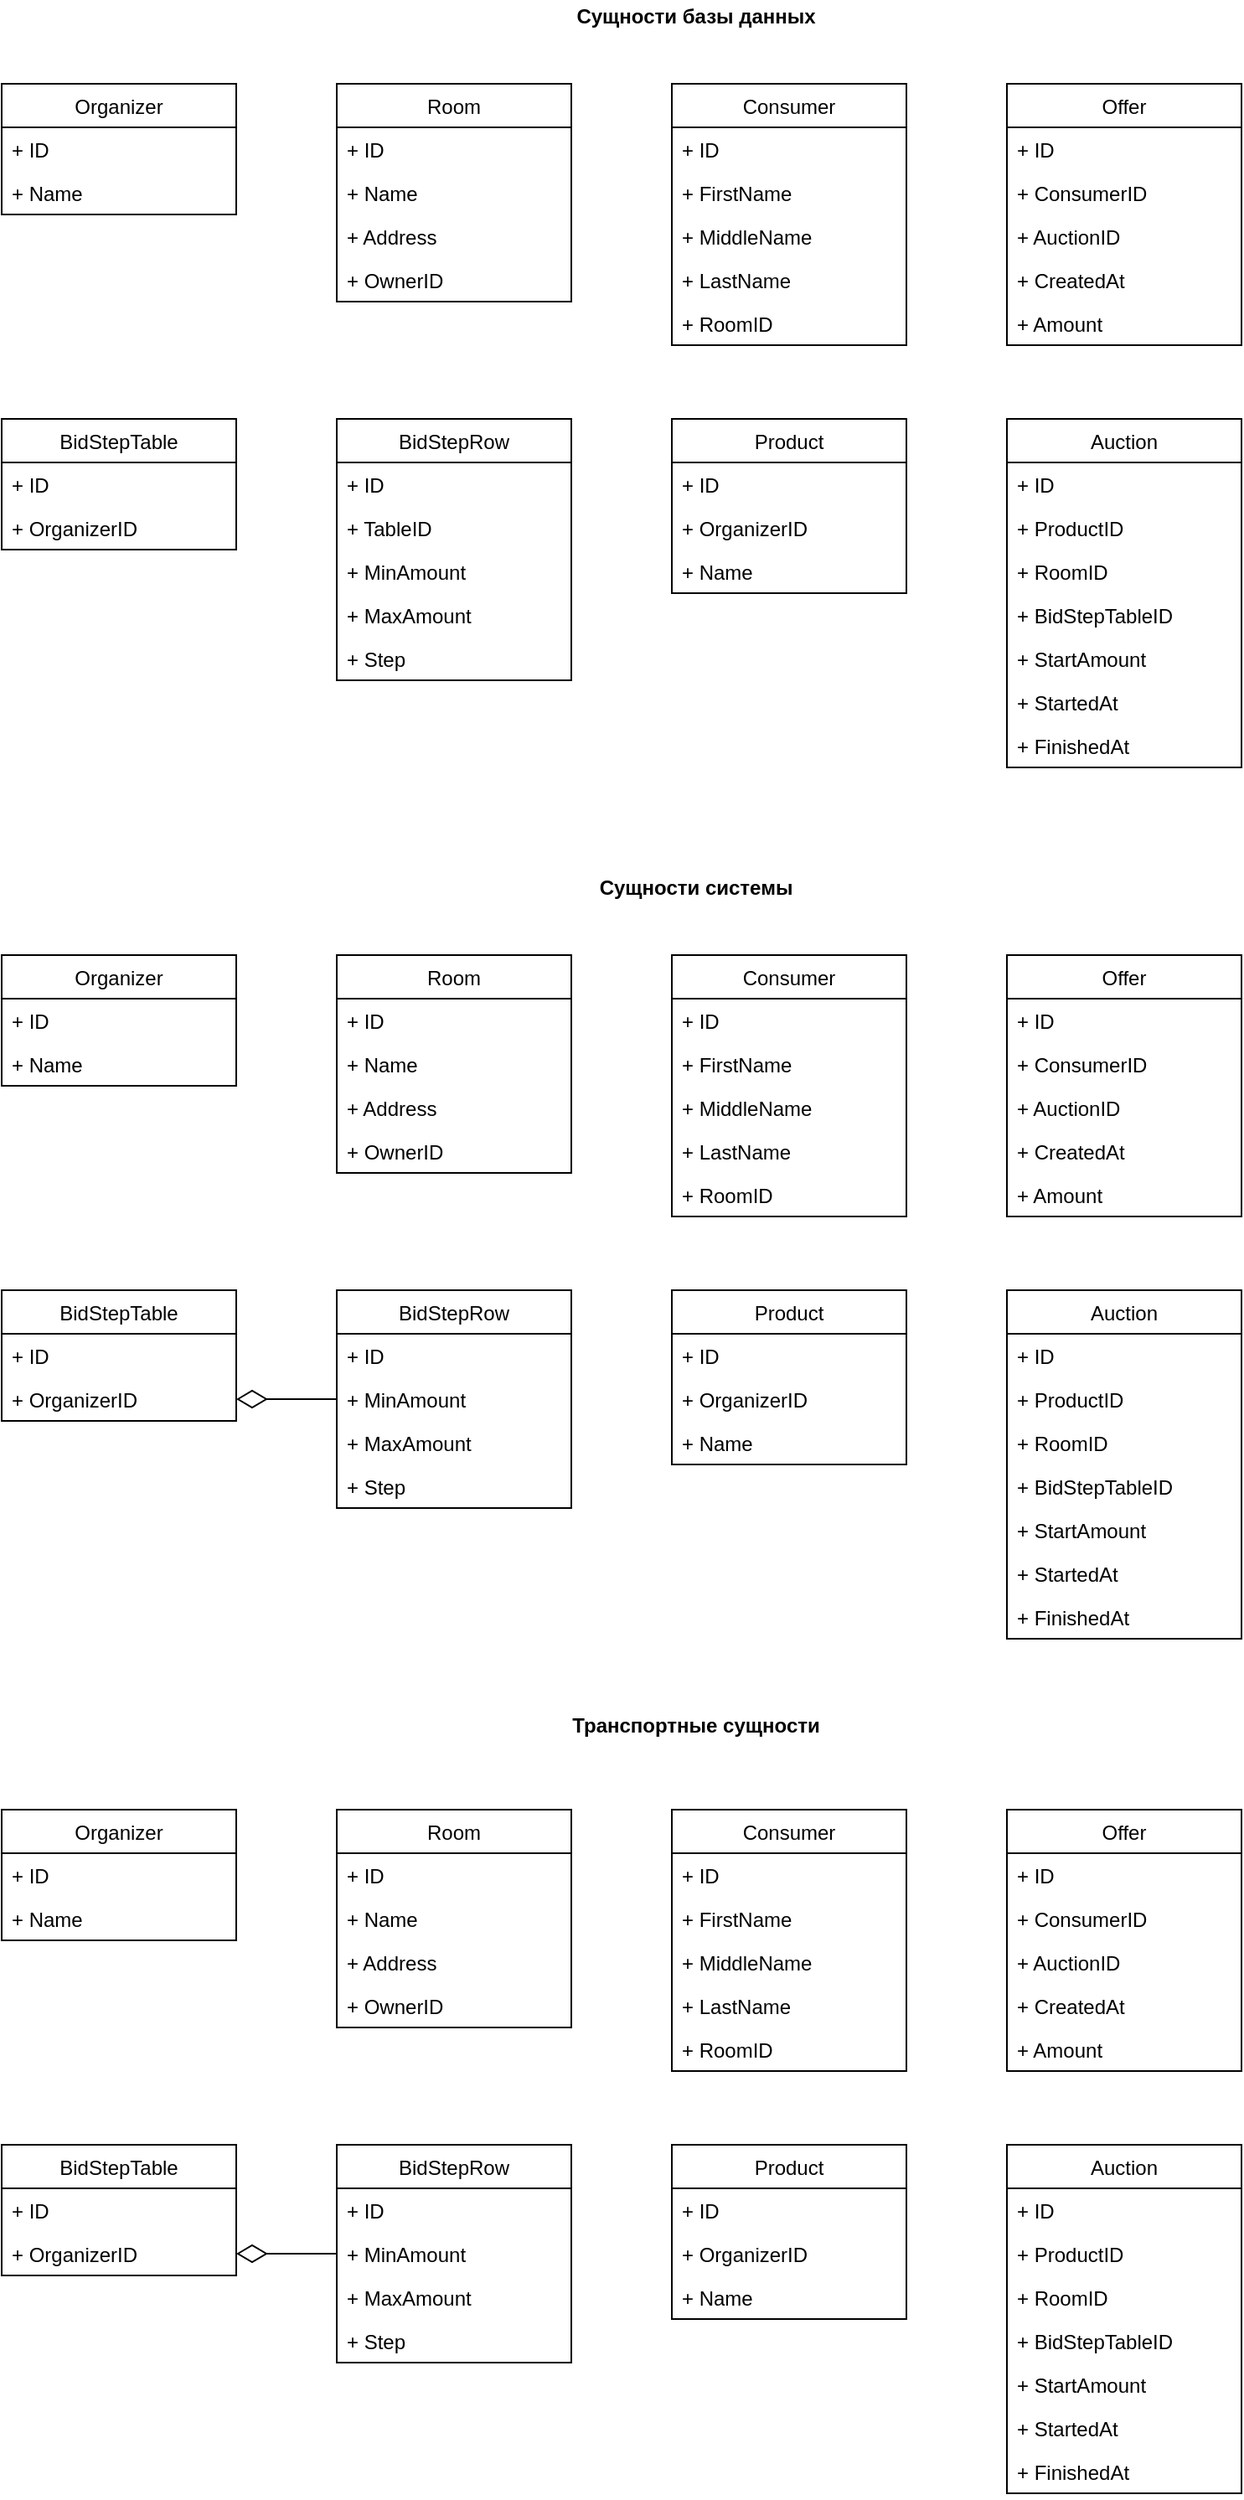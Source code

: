 <mxfile version="17.4.2" type="device"><diagram id="UkRn1mo4y2CL0mDrjCjc" name="Page-1"><mxGraphModel dx="1302" dy="752" grid="1" gridSize="10" guides="1" tooltips="1" connect="1" arrows="1" fold="1" page="1" pageScale="1" pageWidth="827" pageHeight="1169" math="0" shadow="0"><root><mxCell id="0"/><mxCell id="1" parent="0"/><mxCell id="m401sGDuxx9GTcggJVIY-2" value="&lt;b&gt;Cущности базы данных&lt;/b&gt;" style="text;html=1;align=center;verticalAlign=middle;resizable=0;points=[];autosize=1;strokeColor=none;fillColor=none;" vertex="1" parent="1"><mxGeometry x="334" y="30" width="160" height="20" as="geometry"/></mxCell><mxCell id="m401sGDuxx9GTcggJVIY-3" value="Organizer" style="swimlane;fontStyle=0;childLayout=stackLayout;horizontal=1;startSize=26;fillColor=none;horizontalStack=0;resizeParent=1;resizeParentMax=0;resizeLast=0;collapsible=1;marginBottom=0;" vertex="1" parent="1"><mxGeometry y="80" width="140" height="78" as="geometry"/></mxCell><mxCell id="m401sGDuxx9GTcggJVIY-4" value="+ ID" style="text;strokeColor=none;fillColor=none;align=left;verticalAlign=top;spacingLeft=4;spacingRight=4;overflow=hidden;rotatable=0;points=[[0,0.5],[1,0.5]];portConstraint=eastwest;" vertex="1" parent="m401sGDuxx9GTcggJVIY-3"><mxGeometry y="26" width="140" height="26" as="geometry"/></mxCell><mxCell id="m401sGDuxx9GTcggJVIY-7" value="+ Name" style="text;strokeColor=none;fillColor=none;align=left;verticalAlign=top;spacingLeft=4;spacingRight=4;overflow=hidden;rotatable=0;points=[[0,0.5],[1,0.5]];portConstraint=eastwest;" vertex="1" parent="m401sGDuxx9GTcggJVIY-3"><mxGeometry y="52" width="140" height="26" as="geometry"/></mxCell><mxCell id="m401sGDuxx9GTcggJVIY-8" value="Room" style="swimlane;fontStyle=0;childLayout=stackLayout;horizontal=1;startSize=26;fillColor=none;horizontalStack=0;resizeParent=1;resizeParentMax=0;resizeLast=0;collapsible=1;marginBottom=0;" vertex="1" parent="1"><mxGeometry x="200" y="80" width="140" height="130" as="geometry"/></mxCell><mxCell id="m401sGDuxx9GTcggJVIY-9" value="+ ID" style="text;strokeColor=none;fillColor=none;align=left;verticalAlign=top;spacingLeft=4;spacingRight=4;overflow=hidden;rotatable=0;points=[[0,0.5],[1,0.5]];portConstraint=eastwest;" vertex="1" parent="m401sGDuxx9GTcggJVIY-8"><mxGeometry y="26" width="140" height="26" as="geometry"/></mxCell><mxCell id="m401sGDuxx9GTcggJVIY-10" value="+ Name" style="text;strokeColor=none;fillColor=none;align=left;verticalAlign=top;spacingLeft=4;spacingRight=4;overflow=hidden;rotatable=0;points=[[0,0.5],[1,0.5]];portConstraint=eastwest;" vertex="1" parent="m401sGDuxx9GTcggJVIY-8"><mxGeometry y="52" width="140" height="26" as="geometry"/></mxCell><mxCell id="m401sGDuxx9GTcggJVIY-11" value="+ Address" style="text;strokeColor=none;fillColor=none;align=left;verticalAlign=top;spacingLeft=4;spacingRight=4;overflow=hidden;rotatable=0;points=[[0,0.5],[1,0.5]];portConstraint=eastwest;" vertex="1" parent="m401sGDuxx9GTcggJVIY-8"><mxGeometry y="78" width="140" height="26" as="geometry"/></mxCell><mxCell id="m401sGDuxx9GTcggJVIY-12" value="+ OwnerID" style="text;strokeColor=none;fillColor=none;align=left;verticalAlign=top;spacingLeft=4;spacingRight=4;overflow=hidden;rotatable=0;points=[[0,0.5],[1,0.5]];portConstraint=eastwest;" vertex="1" parent="m401sGDuxx9GTcggJVIY-8"><mxGeometry y="104" width="140" height="26" as="geometry"/></mxCell><mxCell id="m401sGDuxx9GTcggJVIY-13" value="Consumer" style="swimlane;fontStyle=0;childLayout=stackLayout;horizontal=1;startSize=26;fillColor=none;horizontalStack=0;resizeParent=1;resizeParentMax=0;resizeLast=0;collapsible=1;marginBottom=0;" vertex="1" parent="1"><mxGeometry x="400" y="80" width="140" height="156" as="geometry"/></mxCell><mxCell id="m401sGDuxx9GTcggJVIY-14" value="+ ID" style="text;strokeColor=none;fillColor=none;align=left;verticalAlign=top;spacingLeft=4;spacingRight=4;overflow=hidden;rotatable=0;points=[[0,0.5],[1,0.5]];portConstraint=eastwest;" vertex="1" parent="m401sGDuxx9GTcggJVIY-13"><mxGeometry y="26" width="140" height="26" as="geometry"/></mxCell><mxCell id="m401sGDuxx9GTcggJVIY-15" value="+ FirstName" style="text;strokeColor=none;fillColor=none;align=left;verticalAlign=top;spacingLeft=4;spacingRight=4;overflow=hidden;rotatable=0;points=[[0,0.5],[1,0.5]];portConstraint=eastwest;" vertex="1" parent="m401sGDuxx9GTcggJVIY-13"><mxGeometry y="52" width="140" height="26" as="geometry"/></mxCell><mxCell id="m401sGDuxx9GTcggJVIY-16" value="+ MiddleName" style="text;strokeColor=none;fillColor=none;align=left;verticalAlign=top;spacingLeft=4;spacingRight=4;overflow=hidden;rotatable=0;points=[[0,0.5],[1,0.5]];portConstraint=eastwest;" vertex="1" parent="m401sGDuxx9GTcggJVIY-13"><mxGeometry y="78" width="140" height="26" as="geometry"/></mxCell><mxCell id="m401sGDuxx9GTcggJVIY-18" value="+ LastName" style="text;strokeColor=none;fillColor=none;align=left;verticalAlign=top;spacingLeft=4;spacingRight=4;overflow=hidden;rotatable=0;points=[[0,0.5],[1,0.5]];portConstraint=eastwest;" vertex="1" parent="m401sGDuxx9GTcggJVIY-13"><mxGeometry y="104" width="140" height="26" as="geometry"/></mxCell><mxCell id="m401sGDuxx9GTcggJVIY-17" value="+ RoomID" style="text;strokeColor=none;fillColor=none;align=left;verticalAlign=top;spacingLeft=4;spacingRight=4;overflow=hidden;rotatable=0;points=[[0,0.5],[1,0.5]];portConstraint=eastwest;" vertex="1" parent="m401sGDuxx9GTcggJVIY-13"><mxGeometry y="130" width="140" height="26" as="geometry"/></mxCell><mxCell id="m401sGDuxx9GTcggJVIY-19" value="Offer" style="swimlane;fontStyle=0;childLayout=stackLayout;horizontal=1;startSize=26;fillColor=none;horizontalStack=0;resizeParent=1;resizeParentMax=0;resizeLast=0;collapsible=1;marginBottom=0;" vertex="1" parent="1"><mxGeometry x="600" y="80" width="140" height="156" as="geometry"/></mxCell><mxCell id="m401sGDuxx9GTcggJVIY-20" value="+ ID" style="text;strokeColor=none;fillColor=none;align=left;verticalAlign=top;spacingLeft=4;spacingRight=4;overflow=hidden;rotatable=0;points=[[0,0.5],[1,0.5]];portConstraint=eastwest;" vertex="1" parent="m401sGDuxx9GTcggJVIY-19"><mxGeometry y="26" width="140" height="26" as="geometry"/></mxCell><mxCell id="m401sGDuxx9GTcggJVIY-21" value="+ ConsumerID" style="text;strokeColor=none;fillColor=none;align=left;verticalAlign=top;spacingLeft=4;spacingRight=4;overflow=hidden;rotatable=0;points=[[0,0.5],[1,0.5]];portConstraint=eastwest;" vertex="1" parent="m401sGDuxx9GTcggJVIY-19"><mxGeometry y="52" width="140" height="26" as="geometry"/></mxCell><mxCell id="m401sGDuxx9GTcggJVIY-22" value="+ AuctionID" style="text;strokeColor=none;fillColor=none;align=left;verticalAlign=top;spacingLeft=4;spacingRight=4;overflow=hidden;rotatable=0;points=[[0,0.5],[1,0.5]];portConstraint=eastwest;" vertex="1" parent="m401sGDuxx9GTcggJVIY-19"><mxGeometry y="78" width="140" height="26" as="geometry"/></mxCell><mxCell id="m401sGDuxx9GTcggJVIY-24" value="+ CreatedAt" style="text;strokeColor=none;fillColor=none;align=left;verticalAlign=top;spacingLeft=4;spacingRight=4;overflow=hidden;rotatable=0;points=[[0,0.5],[1,0.5]];portConstraint=eastwest;" vertex="1" parent="m401sGDuxx9GTcggJVIY-19"><mxGeometry y="104" width="140" height="26" as="geometry"/></mxCell><mxCell id="m401sGDuxx9GTcggJVIY-25" value="+ Amount" style="text;strokeColor=none;fillColor=none;align=left;verticalAlign=top;spacingLeft=4;spacingRight=4;overflow=hidden;rotatable=0;points=[[0,0.5],[1,0.5]];portConstraint=eastwest;" vertex="1" parent="m401sGDuxx9GTcggJVIY-19"><mxGeometry y="130" width="140" height="26" as="geometry"/></mxCell><mxCell id="m401sGDuxx9GTcggJVIY-26" value="BidStepTable" style="swimlane;fontStyle=0;childLayout=stackLayout;horizontal=1;startSize=26;fillColor=none;horizontalStack=0;resizeParent=1;resizeParentMax=0;resizeLast=0;collapsible=1;marginBottom=0;" vertex="1" parent="1"><mxGeometry y="280" width="140" height="78" as="geometry"/></mxCell><mxCell id="m401sGDuxx9GTcggJVIY-27" value="+ ID" style="text;strokeColor=none;fillColor=none;align=left;verticalAlign=top;spacingLeft=4;spacingRight=4;overflow=hidden;rotatable=0;points=[[0,0.5],[1,0.5]];portConstraint=eastwest;" vertex="1" parent="m401sGDuxx9GTcggJVIY-26"><mxGeometry y="26" width="140" height="26" as="geometry"/></mxCell><mxCell id="m401sGDuxx9GTcggJVIY-28" value="+ OrganizerID" style="text;strokeColor=none;fillColor=none;align=left;verticalAlign=top;spacingLeft=4;spacingRight=4;overflow=hidden;rotatable=0;points=[[0,0.5],[1,0.5]];portConstraint=eastwest;" vertex="1" parent="m401sGDuxx9GTcggJVIY-26"><mxGeometry y="52" width="140" height="26" as="geometry"/></mxCell><mxCell id="m401sGDuxx9GTcggJVIY-32" value="BidStepRow" style="swimlane;fontStyle=0;childLayout=stackLayout;horizontal=1;startSize=26;fillColor=none;horizontalStack=0;resizeParent=1;resizeParentMax=0;resizeLast=0;collapsible=1;marginBottom=0;" vertex="1" parent="1"><mxGeometry x="200" y="280" width="140" height="156" as="geometry"/></mxCell><mxCell id="m401sGDuxx9GTcggJVIY-33" value="+ ID" style="text;strokeColor=none;fillColor=none;align=left;verticalAlign=top;spacingLeft=4;spacingRight=4;overflow=hidden;rotatable=0;points=[[0,0.5],[1,0.5]];portConstraint=eastwest;" vertex="1" parent="m401sGDuxx9GTcggJVIY-32"><mxGeometry y="26" width="140" height="26" as="geometry"/></mxCell><mxCell id="m401sGDuxx9GTcggJVIY-34" value="+ TableID" style="text;strokeColor=none;fillColor=none;align=left;verticalAlign=top;spacingLeft=4;spacingRight=4;overflow=hidden;rotatable=0;points=[[0,0.5],[1,0.5]];portConstraint=eastwest;" vertex="1" parent="m401sGDuxx9GTcggJVIY-32"><mxGeometry y="52" width="140" height="26" as="geometry"/></mxCell><mxCell id="m401sGDuxx9GTcggJVIY-35" value="+ MinAmount" style="text;strokeColor=none;fillColor=none;align=left;verticalAlign=top;spacingLeft=4;spacingRight=4;overflow=hidden;rotatable=0;points=[[0,0.5],[1,0.5]];portConstraint=eastwest;" vertex="1" parent="m401sGDuxx9GTcggJVIY-32"><mxGeometry y="78" width="140" height="26" as="geometry"/></mxCell><mxCell id="m401sGDuxx9GTcggJVIY-36" value="+ MaxAmount&#10;" style="text;strokeColor=none;fillColor=none;align=left;verticalAlign=top;spacingLeft=4;spacingRight=4;overflow=hidden;rotatable=0;points=[[0,0.5],[1,0.5]];portConstraint=eastwest;" vertex="1" parent="m401sGDuxx9GTcggJVIY-32"><mxGeometry y="104" width="140" height="26" as="geometry"/></mxCell><mxCell id="m401sGDuxx9GTcggJVIY-37" value="+ Step" style="text;strokeColor=none;fillColor=none;align=left;verticalAlign=top;spacingLeft=4;spacingRight=4;overflow=hidden;rotatable=0;points=[[0,0.5],[1,0.5]];portConstraint=eastwest;" vertex="1" parent="m401sGDuxx9GTcggJVIY-32"><mxGeometry y="130" width="140" height="26" as="geometry"/></mxCell><mxCell id="m401sGDuxx9GTcggJVIY-38" value="Product" style="swimlane;fontStyle=0;childLayout=stackLayout;horizontal=1;startSize=26;fillColor=none;horizontalStack=0;resizeParent=1;resizeParentMax=0;resizeLast=0;collapsible=1;marginBottom=0;" vertex="1" parent="1"><mxGeometry x="400" y="280" width="140" height="104" as="geometry"/></mxCell><mxCell id="m401sGDuxx9GTcggJVIY-39" value="+ ID" style="text;strokeColor=none;fillColor=none;align=left;verticalAlign=top;spacingLeft=4;spacingRight=4;overflow=hidden;rotatable=0;points=[[0,0.5],[1,0.5]];portConstraint=eastwest;" vertex="1" parent="m401sGDuxx9GTcggJVIY-38"><mxGeometry y="26" width="140" height="26" as="geometry"/></mxCell><mxCell id="m401sGDuxx9GTcggJVIY-40" value="+ OrganizerID" style="text;strokeColor=none;fillColor=none;align=left;verticalAlign=top;spacingLeft=4;spacingRight=4;overflow=hidden;rotatable=0;points=[[0,0.5],[1,0.5]];portConstraint=eastwest;" vertex="1" parent="m401sGDuxx9GTcggJVIY-38"><mxGeometry y="52" width="140" height="26" as="geometry"/></mxCell><mxCell id="m401sGDuxx9GTcggJVIY-41" value="+ Name" style="text;strokeColor=none;fillColor=none;align=left;verticalAlign=top;spacingLeft=4;spacingRight=4;overflow=hidden;rotatable=0;points=[[0,0.5],[1,0.5]];portConstraint=eastwest;" vertex="1" parent="m401sGDuxx9GTcggJVIY-38"><mxGeometry y="78" width="140" height="26" as="geometry"/></mxCell><mxCell id="m401sGDuxx9GTcggJVIY-44" value="Auction" style="swimlane;fontStyle=0;childLayout=stackLayout;horizontal=1;startSize=26;fillColor=none;horizontalStack=0;resizeParent=1;resizeParentMax=0;resizeLast=0;collapsible=1;marginBottom=0;" vertex="1" parent="1"><mxGeometry x="600" y="280" width="140" height="208" as="geometry"/></mxCell><mxCell id="m401sGDuxx9GTcggJVIY-45" value="+ ID" style="text;strokeColor=none;fillColor=none;align=left;verticalAlign=top;spacingLeft=4;spacingRight=4;overflow=hidden;rotatable=0;points=[[0,0.5],[1,0.5]];portConstraint=eastwest;" vertex="1" parent="m401sGDuxx9GTcggJVIY-44"><mxGeometry y="26" width="140" height="26" as="geometry"/></mxCell><mxCell id="m401sGDuxx9GTcggJVIY-46" value="+ ProductID" style="text;strokeColor=none;fillColor=none;align=left;verticalAlign=top;spacingLeft=4;spacingRight=4;overflow=hidden;rotatable=0;points=[[0,0.5],[1,0.5]];portConstraint=eastwest;" vertex="1" parent="m401sGDuxx9GTcggJVIY-44"><mxGeometry y="52" width="140" height="26" as="geometry"/></mxCell><mxCell id="m401sGDuxx9GTcggJVIY-48" value="+ RoomID" style="text;strokeColor=none;fillColor=none;align=left;verticalAlign=top;spacingLeft=4;spacingRight=4;overflow=hidden;rotatable=0;points=[[0,0.5],[1,0.5]];portConstraint=eastwest;" vertex="1" parent="m401sGDuxx9GTcggJVIY-44"><mxGeometry y="78" width="140" height="26" as="geometry"/></mxCell><mxCell id="m401sGDuxx9GTcggJVIY-49" value="+ BidStepTableID" style="text;strokeColor=none;fillColor=none;align=left;verticalAlign=top;spacingLeft=4;spacingRight=4;overflow=hidden;rotatable=0;points=[[0,0.5],[1,0.5]];portConstraint=eastwest;" vertex="1" parent="m401sGDuxx9GTcggJVIY-44"><mxGeometry y="104" width="140" height="26" as="geometry"/></mxCell><mxCell id="m401sGDuxx9GTcggJVIY-47" value="+ StartAmount" style="text;strokeColor=none;fillColor=none;align=left;verticalAlign=top;spacingLeft=4;spacingRight=4;overflow=hidden;rotatable=0;points=[[0,0.5],[1,0.5]];portConstraint=eastwest;" vertex="1" parent="m401sGDuxx9GTcggJVIY-44"><mxGeometry y="130" width="140" height="26" as="geometry"/></mxCell><mxCell id="m401sGDuxx9GTcggJVIY-51" value="+ StartedAt" style="text;strokeColor=none;fillColor=none;align=left;verticalAlign=top;spacingLeft=4;spacingRight=4;overflow=hidden;rotatable=0;points=[[0,0.5],[1,0.5]];portConstraint=eastwest;" vertex="1" parent="m401sGDuxx9GTcggJVIY-44"><mxGeometry y="156" width="140" height="26" as="geometry"/></mxCell><mxCell id="m401sGDuxx9GTcggJVIY-50" value="+ FinishedAt" style="text;strokeColor=none;fillColor=none;align=left;verticalAlign=top;spacingLeft=4;spacingRight=4;overflow=hidden;rotatable=0;points=[[0,0.5],[1,0.5]];portConstraint=eastwest;" vertex="1" parent="m401sGDuxx9GTcggJVIY-44"><mxGeometry y="182" width="140" height="26" as="geometry"/></mxCell><mxCell id="m401sGDuxx9GTcggJVIY-52" value="&lt;b&gt;Cущности системы&lt;/b&gt;" style="text;html=1;align=center;verticalAlign=middle;resizable=0;points=[];autosize=1;strokeColor=none;fillColor=none;" vertex="1" parent="1"><mxGeometry x="349" y="550" width="130" height="20" as="geometry"/></mxCell><mxCell id="m401sGDuxx9GTcggJVIY-53" value="Organizer" style="swimlane;fontStyle=0;childLayout=stackLayout;horizontal=1;startSize=26;fillColor=none;horizontalStack=0;resizeParent=1;resizeParentMax=0;resizeLast=0;collapsible=1;marginBottom=0;" vertex="1" parent="1"><mxGeometry y="600" width="140" height="78" as="geometry"/></mxCell><mxCell id="m401sGDuxx9GTcggJVIY-54" value="+ ID" style="text;strokeColor=none;fillColor=none;align=left;verticalAlign=top;spacingLeft=4;spacingRight=4;overflow=hidden;rotatable=0;points=[[0,0.5],[1,0.5]];portConstraint=eastwest;" vertex="1" parent="m401sGDuxx9GTcggJVIY-53"><mxGeometry y="26" width="140" height="26" as="geometry"/></mxCell><mxCell id="m401sGDuxx9GTcggJVIY-55" value="+ Name" style="text;strokeColor=none;fillColor=none;align=left;verticalAlign=top;spacingLeft=4;spacingRight=4;overflow=hidden;rotatable=0;points=[[0,0.5],[1,0.5]];portConstraint=eastwest;" vertex="1" parent="m401sGDuxx9GTcggJVIY-53"><mxGeometry y="52" width="140" height="26" as="geometry"/></mxCell><mxCell id="m401sGDuxx9GTcggJVIY-56" value="Room" style="swimlane;fontStyle=0;childLayout=stackLayout;horizontal=1;startSize=26;fillColor=none;horizontalStack=0;resizeParent=1;resizeParentMax=0;resizeLast=0;collapsible=1;marginBottom=0;" vertex="1" parent="1"><mxGeometry x="200" y="600" width="140" height="130" as="geometry"/></mxCell><mxCell id="m401sGDuxx9GTcggJVIY-57" value="+ ID" style="text;strokeColor=none;fillColor=none;align=left;verticalAlign=top;spacingLeft=4;spacingRight=4;overflow=hidden;rotatable=0;points=[[0,0.5],[1,0.5]];portConstraint=eastwest;" vertex="1" parent="m401sGDuxx9GTcggJVIY-56"><mxGeometry y="26" width="140" height="26" as="geometry"/></mxCell><mxCell id="m401sGDuxx9GTcggJVIY-58" value="+ Name" style="text;strokeColor=none;fillColor=none;align=left;verticalAlign=top;spacingLeft=4;spacingRight=4;overflow=hidden;rotatable=0;points=[[0,0.5],[1,0.5]];portConstraint=eastwest;" vertex="1" parent="m401sGDuxx9GTcggJVIY-56"><mxGeometry y="52" width="140" height="26" as="geometry"/></mxCell><mxCell id="m401sGDuxx9GTcggJVIY-59" value="+ Address" style="text;strokeColor=none;fillColor=none;align=left;verticalAlign=top;spacingLeft=4;spacingRight=4;overflow=hidden;rotatable=0;points=[[0,0.5],[1,0.5]];portConstraint=eastwest;" vertex="1" parent="m401sGDuxx9GTcggJVIY-56"><mxGeometry y="78" width="140" height="26" as="geometry"/></mxCell><mxCell id="m401sGDuxx9GTcggJVIY-60" value="+ OwnerID" style="text;strokeColor=none;fillColor=none;align=left;verticalAlign=top;spacingLeft=4;spacingRight=4;overflow=hidden;rotatable=0;points=[[0,0.5],[1,0.5]];portConstraint=eastwest;" vertex="1" parent="m401sGDuxx9GTcggJVIY-56"><mxGeometry y="104" width="140" height="26" as="geometry"/></mxCell><mxCell id="m401sGDuxx9GTcggJVIY-61" value="Consumer" style="swimlane;fontStyle=0;childLayout=stackLayout;horizontal=1;startSize=26;fillColor=none;horizontalStack=0;resizeParent=1;resizeParentMax=0;resizeLast=0;collapsible=1;marginBottom=0;" vertex="1" parent="1"><mxGeometry x="400" y="600" width="140" height="156" as="geometry"/></mxCell><mxCell id="m401sGDuxx9GTcggJVIY-62" value="+ ID" style="text;strokeColor=none;fillColor=none;align=left;verticalAlign=top;spacingLeft=4;spacingRight=4;overflow=hidden;rotatable=0;points=[[0,0.5],[1,0.5]];portConstraint=eastwest;" vertex="1" parent="m401sGDuxx9GTcggJVIY-61"><mxGeometry y="26" width="140" height="26" as="geometry"/></mxCell><mxCell id="m401sGDuxx9GTcggJVIY-63" value="+ FirstName" style="text;strokeColor=none;fillColor=none;align=left;verticalAlign=top;spacingLeft=4;spacingRight=4;overflow=hidden;rotatable=0;points=[[0,0.5],[1,0.5]];portConstraint=eastwest;" vertex="1" parent="m401sGDuxx9GTcggJVIY-61"><mxGeometry y="52" width="140" height="26" as="geometry"/></mxCell><mxCell id="m401sGDuxx9GTcggJVIY-64" value="+ MiddleName" style="text;strokeColor=none;fillColor=none;align=left;verticalAlign=top;spacingLeft=4;spacingRight=4;overflow=hidden;rotatable=0;points=[[0,0.5],[1,0.5]];portConstraint=eastwest;" vertex="1" parent="m401sGDuxx9GTcggJVIY-61"><mxGeometry y="78" width="140" height="26" as="geometry"/></mxCell><mxCell id="m401sGDuxx9GTcggJVIY-65" value="+ LastName" style="text;strokeColor=none;fillColor=none;align=left;verticalAlign=top;spacingLeft=4;spacingRight=4;overflow=hidden;rotatable=0;points=[[0,0.5],[1,0.5]];portConstraint=eastwest;" vertex="1" parent="m401sGDuxx9GTcggJVIY-61"><mxGeometry y="104" width="140" height="26" as="geometry"/></mxCell><mxCell id="m401sGDuxx9GTcggJVIY-66" value="+ RoomID" style="text;strokeColor=none;fillColor=none;align=left;verticalAlign=top;spacingLeft=4;spacingRight=4;overflow=hidden;rotatable=0;points=[[0,0.5],[1,0.5]];portConstraint=eastwest;" vertex="1" parent="m401sGDuxx9GTcggJVIY-61"><mxGeometry y="130" width="140" height="26" as="geometry"/></mxCell><mxCell id="m401sGDuxx9GTcggJVIY-67" value="Offer" style="swimlane;fontStyle=0;childLayout=stackLayout;horizontal=1;startSize=26;fillColor=none;horizontalStack=0;resizeParent=1;resizeParentMax=0;resizeLast=0;collapsible=1;marginBottom=0;" vertex="1" parent="1"><mxGeometry x="600" y="600" width="140" height="156" as="geometry"/></mxCell><mxCell id="m401sGDuxx9GTcggJVIY-68" value="+ ID" style="text;strokeColor=none;fillColor=none;align=left;verticalAlign=top;spacingLeft=4;spacingRight=4;overflow=hidden;rotatable=0;points=[[0,0.5],[1,0.5]];portConstraint=eastwest;" vertex="1" parent="m401sGDuxx9GTcggJVIY-67"><mxGeometry y="26" width="140" height="26" as="geometry"/></mxCell><mxCell id="m401sGDuxx9GTcggJVIY-69" value="+ ConsumerID" style="text;strokeColor=none;fillColor=none;align=left;verticalAlign=top;spacingLeft=4;spacingRight=4;overflow=hidden;rotatable=0;points=[[0,0.5],[1,0.5]];portConstraint=eastwest;" vertex="1" parent="m401sGDuxx9GTcggJVIY-67"><mxGeometry y="52" width="140" height="26" as="geometry"/></mxCell><mxCell id="m401sGDuxx9GTcggJVIY-70" value="+ AuctionID" style="text;strokeColor=none;fillColor=none;align=left;verticalAlign=top;spacingLeft=4;spacingRight=4;overflow=hidden;rotatable=0;points=[[0,0.5],[1,0.5]];portConstraint=eastwest;" vertex="1" parent="m401sGDuxx9GTcggJVIY-67"><mxGeometry y="78" width="140" height="26" as="geometry"/></mxCell><mxCell id="m401sGDuxx9GTcggJVIY-71" value="+ CreatedAt" style="text;strokeColor=none;fillColor=none;align=left;verticalAlign=top;spacingLeft=4;spacingRight=4;overflow=hidden;rotatable=0;points=[[0,0.5],[1,0.5]];portConstraint=eastwest;" vertex="1" parent="m401sGDuxx9GTcggJVIY-67"><mxGeometry y="104" width="140" height="26" as="geometry"/></mxCell><mxCell id="m401sGDuxx9GTcggJVIY-72" value="+ Amount" style="text;strokeColor=none;fillColor=none;align=left;verticalAlign=top;spacingLeft=4;spacingRight=4;overflow=hidden;rotatable=0;points=[[0,0.5],[1,0.5]];portConstraint=eastwest;" vertex="1" parent="m401sGDuxx9GTcggJVIY-67"><mxGeometry y="130" width="140" height="26" as="geometry"/></mxCell><mxCell id="m401sGDuxx9GTcggJVIY-73" value="BidStepTable" style="swimlane;fontStyle=0;childLayout=stackLayout;horizontal=1;startSize=26;fillColor=none;horizontalStack=0;resizeParent=1;resizeParentMax=0;resizeLast=0;collapsible=1;marginBottom=0;" vertex="1" parent="1"><mxGeometry y="800" width="140" height="78" as="geometry"/></mxCell><mxCell id="m401sGDuxx9GTcggJVIY-74" value="+ ID" style="text;strokeColor=none;fillColor=none;align=left;verticalAlign=top;spacingLeft=4;spacingRight=4;overflow=hidden;rotatable=0;points=[[0,0.5],[1,0.5]];portConstraint=eastwest;" vertex="1" parent="m401sGDuxx9GTcggJVIY-73"><mxGeometry y="26" width="140" height="26" as="geometry"/></mxCell><mxCell id="m401sGDuxx9GTcggJVIY-75" value="+ OrganizerID" style="text;strokeColor=none;fillColor=none;align=left;verticalAlign=top;spacingLeft=4;spacingRight=4;overflow=hidden;rotatable=0;points=[[0,0.5],[1,0.5]];portConstraint=eastwest;" vertex="1" parent="m401sGDuxx9GTcggJVIY-73"><mxGeometry y="52" width="140" height="26" as="geometry"/></mxCell><mxCell id="m401sGDuxx9GTcggJVIY-76" value="BidStepRow" style="swimlane;fontStyle=0;childLayout=stackLayout;horizontal=1;startSize=26;fillColor=none;horizontalStack=0;resizeParent=1;resizeParentMax=0;resizeLast=0;collapsible=1;marginBottom=0;" vertex="1" parent="1"><mxGeometry x="200" y="800" width="140" height="130" as="geometry"/></mxCell><mxCell id="m401sGDuxx9GTcggJVIY-77" value="+ ID" style="text;strokeColor=none;fillColor=none;align=left;verticalAlign=top;spacingLeft=4;spacingRight=4;overflow=hidden;rotatable=0;points=[[0,0.5],[1,0.5]];portConstraint=eastwest;" vertex="1" parent="m401sGDuxx9GTcggJVIY-76"><mxGeometry y="26" width="140" height="26" as="geometry"/></mxCell><mxCell id="m401sGDuxx9GTcggJVIY-79" value="+ MinAmount" style="text;strokeColor=none;fillColor=none;align=left;verticalAlign=top;spacingLeft=4;spacingRight=4;overflow=hidden;rotatable=0;points=[[0,0.5],[1,0.5]];portConstraint=eastwest;" vertex="1" parent="m401sGDuxx9GTcggJVIY-76"><mxGeometry y="52" width="140" height="26" as="geometry"/></mxCell><mxCell id="m401sGDuxx9GTcggJVIY-80" value="+ MaxAmount&#10;" style="text;strokeColor=none;fillColor=none;align=left;verticalAlign=top;spacingLeft=4;spacingRight=4;overflow=hidden;rotatable=0;points=[[0,0.5],[1,0.5]];portConstraint=eastwest;" vertex="1" parent="m401sGDuxx9GTcggJVIY-76"><mxGeometry y="78" width="140" height="26" as="geometry"/></mxCell><mxCell id="m401sGDuxx9GTcggJVIY-81" value="+ Step" style="text;strokeColor=none;fillColor=none;align=left;verticalAlign=top;spacingLeft=4;spacingRight=4;overflow=hidden;rotatable=0;points=[[0,0.5],[1,0.5]];portConstraint=eastwest;" vertex="1" parent="m401sGDuxx9GTcggJVIY-76"><mxGeometry y="104" width="140" height="26" as="geometry"/></mxCell><mxCell id="m401sGDuxx9GTcggJVIY-82" value="Product" style="swimlane;fontStyle=0;childLayout=stackLayout;horizontal=1;startSize=26;fillColor=none;horizontalStack=0;resizeParent=1;resizeParentMax=0;resizeLast=0;collapsible=1;marginBottom=0;" vertex="1" parent="1"><mxGeometry x="400" y="800" width="140" height="104" as="geometry"/></mxCell><mxCell id="m401sGDuxx9GTcggJVIY-83" value="+ ID" style="text;strokeColor=none;fillColor=none;align=left;verticalAlign=top;spacingLeft=4;spacingRight=4;overflow=hidden;rotatable=0;points=[[0,0.5],[1,0.5]];portConstraint=eastwest;" vertex="1" parent="m401sGDuxx9GTcggJVIY-82"><mxGeometry y="26" width="140" height="26" as="geometry"/></mxCell><mxCell id="m401sGDuxx9GTcggJVIY-84" value="+ OrganizerID" style="text;strokeColor=none;fillColor=none;align=left;verticalAlign=top;spacingLeft=4;spacingRight=4;overflow=hidden;rotatable=0;points=[[0,0.5],[1,0.5]];portConstraint=eastwest;" vertex="1" parent="m401sGDuxx9GTcggJVIY-82"><mxGeometry y="52" width="140" height="26" as="geometry"/></mxCell><mxCell id="m401sGDuxx9GTcggJVIY-85" value="+ Name" style="text;strokeColor=none;fillColor=none;align=left;verticalAlign=top;spacingLeft=4;spacingRight=4;overflow=hidden;rotatable=0;points=[[0,0.5],[1,0.5]];portConstraint=eastwest;" vertex="1" parent="m401sGDuxx9GTcggJVIY-82"><mxGeometry y="78" width="140" height="26" as="geometry"/></mxCell><mxCell id="m401sGDuxx9GTcggJVIY-86" value="Auction" style="swimlane;fontStyle=0;childLayout=stackLayout;horizontal=1;startSize=26;fillColor=none;horizontalStack=0;resizeParent=1;resizeParentMax=0;resizeLast=0;collapsible=1;marginBottom=0;" vertex="1" parent="1"><mxGeometry x="600" y="800" width="140" height="208" as="geometry"/></mxCell><mxCell id="m401sGDuxx9GTcggJVIY-87" value="+ ID" style="text;strokeColor=none;fillColor=none;align=left;verticalAlign=top;spacingLeft=4;spacingRight=4;overflow=hidden;rotatable=0;points=[[0,0.5],[1,0.5]];portConstraint=eastwest;" vertex="1" parent="m401sGDuxx9GTcggJVIY-86"><mxGeometry y="26" width="140" height="26" as="geometry"/></mxCell><mxCell id="m401sGDuxx9GTcggJVIY-88" value="+ ProductID" style="text;strokeColor=none;fillColor=none;align=left;verticalAlign=top;spacingLeft=4;spacingRight=4;overflow=hidden;rotatable=0;points=[[0,0.5],[1,0.5]];portConstraint=eastwest;" vertex="1" parent="m401sGDuxx9GTcggJVIY-86"><mxGeometry y="52" width="140" height="26" as="geometry"/></mxCell><mxCell id="m401sGDuxx9GTcggJVIY-89" value="+ RoomID" style="text;strokeColor=none;fillColor=none;align=left;verticalAlign=top;spacingLeft=4;spacingRight=4;overflow=hidden;rotatable=0;points=[[0,0.5],[1,0.5]];portConstraint=eastwest;" vertex="1" parent="m401sGDuxx9GTcggJVIY-86"><mxGeometry y="78" width="140" height="26" as="geometry"/></mxCell><mxCell id="m401sGDuxx9GTcggJVIY-90" value="+ BidStepTableID" style="text;strokeColor=none;fillColor=none;align=left;verticalAlign=top;spacingLeft=4;spacingRight=4;overflow=hidden;rotatable=0;points=[[0,0.5],[1,0.5]];portConstraint=eastwest;" vertex="1" parent="m401sGDuxx9GTcggJVIY-86"><mxGeometry y="104" width="140" height="26" as="geometry"/></mxCell><mxCell id="m401sGDuxx9GTcggJVIY-91" value="+ StartAmount" style="text;strokeColor=none;fillColor=none;align=left;verticalAlign=top;spacingLeft=4;spacingRight=4;overflow=hidden;rotatable=0;points=[[0,0.5],[1,0.5]];portConstraint=eastwest;" vertex="1" parent="m401sGDuxx9GTcggJVIY-86"><mxGeometry y="130" width="140" height="26" as="geometry"/></mxCell><mxCell id="m401sGDuxx9GTcggJVIY-92" value="+ StartedAt" style="text;strokeColor=none;fillColor=none;align=left;verticalAlign=top;spacingLeft=4;spacingRight=4;overflow=hidden;rotatable=0;points=[[0,0.5],[1,0.5]];portConstraint=eastwest;" vertex="1" parent="m401sGDuxx9GTcggJVIY-86"><mxGeometry y="156" width="140" height="26" as="geometry"/></mxCell><mxCell id="m401sGDuxx9GTcggJVIY-93" value="+ FinishedAt" style="text;strokeColor=none;fillColor=none;align=left;verticalAlign=top;spacingLeft=4;spacingRight=4;overflow=hidden;rotatable=0;points=[[0,0.5],[1,0.5]];portConstraint=eastwest;" vertex="1" parent="m401sGDuxx9GTcggJVIY-86"><mxGeometry y="182" width="140" height="26" as="geometry"/></mxCell><mxCell id="m401sGDuxx9GTcggJVIY-94" style="edgeStyle=orthogonalEdgeStyle;rounded=0;orthogonalLoop=1;jettySize=auto;html=1;endArrow=diamondThin;endFill=0;endSize=16;" edge="1" parent="1" source="m401sGDuxx9GTcggJVIY-79" target="m401sGDuxx9GTcggJVIY-75"><mxGeometry relative="1" as="geometry"/></mxCell><mxCell id="m401sGDuxx9GTcggJVIY-95" value="&lt;b&gt;Транспортные сущности&lt;/b&gt;" style="text;html=1;align=center;verticalAlign=middle;resizable=0;points=[];autosize=1;strokeColor=none;fillColor=none;" vertex="1" parent="1"><mxGeometry x="334" y="1050" width="160" height="20" as="geometry"/></mxCell><mxCell id="m401sGDuxx9GTcggJVIY-96" value="Organizer" style="swimlane;fontStyle=0;childLayout=stackLayout;horizontal=1;startSize=26;fillColor=none;horizontalStack=0;resizeParent=1;resizeParentMax=0;resizeLast=0;collapsible=1;marginBottom=0;" vertex="1" parent="1"><mxGeometry y="1110" width="140" height="78" as="geometry"/></mxCell><mxCell id="m401sGDuxx9GTcggJVIY-97" value="+ ID" style="text;strokeColor=none;fillColor=none;align=left;verticalAlign=top;spacingLeft=4;spacingRight=4;overflow=hidden;rotatable=0;points=[[0,0.5],[1,0.5]];portConstraint=eastwest;" vertex="1" parent="m401sGDuxx9GTcggJVIY-96"><mxGeometry y="26" width="140" height="26" as="geometry"/></mxCell><mxCell id="m401sGDuxx9GTcggJVIY-98" value="+ Name" style="text;strokeColor=none;fillColor=none;align=left;verticalAlign=top;spacingLeft=4;spacingRight=4;overflow=hidden;rotatable=0;points=[[0,0.5],[1,0.5]];portConstraint=eastwest;" vertex="1" parent="m401sGDuxx9GTcggJVIY-96"><mxGeometry y="52" width="140" height="26" as="geometry"/></mxCell><mxCell id="m401sGDuxx9GTcggJVIY-99" value="Room" style="swimlane;fontStyle=0;childLayout=stackLayout;horizontal=1;startSize=26;fillColor=none;horizontalStack=0;resizeParent=1;resizeParentMax=0;resizeLast=0;collapsible=1;marginBottom=0;" vertex="1" parent="1"><mxGeometry x="200" y="1110" width="140" height="130" as="geometry"/></mxCell><mxCell id="m401sGDuxx9GTcggJVIY-100" value="+ ID" style="text;strokeColor=none;fillColor=none;align=left;verticalAlign=top;spacingLeft=4;spacingRight=4;overflow=hidden;rotatable=0;points=[[0,0.5],[1,0.5]];portConstraint=eastwest;" vertex="1" parent="m401sGDuxx9GTcggJVIY-99"><mxGeometry y="26" width="140" height="26" as="geometry"/></mxCell><mxCell id="m401sGDuxx9GTcggJVIY-101" value="+ Name" style="text;strokeColor=none;fillColor=none;align=left;verticalAlign=top;spacingLeft=4;spacingRight=4;overflow=hidden;rotatable=0;points=[[0,0.5],[1,0.5]];portConstraint=eastwest;" vertex="1" parent="m401sGDuxx9GTcggJVIY-99"><mxGeometry y="52" width="140" height="26" as="geometry"/></mxCell><mxCell id="m401sGDuxx9GTcggJVIY-102" value="+ Address" style="text;strokeColor=none;fillColor=none;align=left;verticalAlign=top;spacingLeft=4;spacingRight=4;overflow=hidden;rotatable=0;points=[[0,0.5],[1,0.5]];portConstraint=eastwest;" vertex="1" parent="m401sGDuxx9GTcggJVIY-99"><mxGeometry y="78" width="140" height="26" as="geometry"/></mxCell><mxCell id="m401sGDuxx9GTcggJVIY-103" value="+ OwnerID" style="text;strokeColor=none;fillColor=none;align=left;verticalAlign=top;spacingLeft=4;spacingRight=4;overflow=hidden;rotatable=0;points=[[0,0.5],[1,0.5]];portConstraint=eastwest;" vertex="1" parent="m401sGDuxx9GTcggJVIY-99"><mxGeometry y="104" width="140" height="26" as="geometry"/></mxCell><mxCell id="m401sGDuxx9GTcggJVIY-104" value="Consumer" style="swimlane;fontStyle=0;childLayout=stackLayout;horizontal=1;startSize=26;fillColor=none;horizontalStack=0;resizeParent=1;resizeParentMax=0;resizeLast=0;collapsible=1;marginBottom=0;" vertex="1" parent="1"><mxGeometry x="400" y="1110" width="140" height="156" as="geometry"/></mxCell><mxCell id="m401sGDuxx9GTcggJVIY-105" value="+ ID" style="text;strokeColor=none;fillColor=none;align=left;verticalAlign=top;spacingLeft=4;spacingRight=4;overflow=hidden;rotatable=0;points=[[0,0.5],[1,0.5]];portConstraint=eastwest;" vertex="1" parent="m401sGDuxx9GTcggJVIY-104"><mxGeometry y="26" width="140" height="26" as="geometry"/></mxCell><mxCell id="m401sGDuxx9GTcggJVIY-106" value="+ FirstName" style="text;strokeColor=none;fillColor=none;align=left;verticalAlign=top;spacingLeft=4;spacingRight=4;overflow=hidden;rotatable=0;points=[[0,0.5],[1,0.5]];portConstraint=eastwest;" vertex="1" parent="m401sGDuxx9GTcggJVIY-104"><mxGeometry y="52" width="140" height="26" as="geometry"/></mxCell><mxCell id="m401sGDuxx9GTcggJVIY-107" value="+ MiddleName" style="text;strokeColor=none;fillColor=none;align=left;verticalAlign=top;spacingLeft=4;spacingRight=4;overflow=hidden;rotatable=0;points=[[0,0.5],[1,0.5]];portConstraint=eastwest;" vertex="1" parent="m401sGDuxx9GTcggJVIY-104"><mxGeometry y="78" width="140" height="26" as="geometry"/></mxCell><mxCell id="m401sGDuxx9GTcggJVIY-108" value="+ LastName" style="text;strokeColor=none;fillColor=none;align=left;verticalAlign=top;spacingLeft=4;spacingRight=4;overflow=hidden;rotatable=0;points=[[0,0.5],[1,0.5]];portConstraint=eastwest;" vertex="1" parent="m401sGDuxx9GTcggJVIY-104"><mxGeometry y="104" width="140" height="26" as="geometry"/></mxCell><mxCell id="m401sGDuxx9GTcggJVIY-109" value="+ RoomID" style="text;strokeColor=none;fillColor=none;align=left;verticalAlign=top;spacingLeft=4;spacingRight=4;overflow=hidden;rotatable=0;points=[[0,0.5],[1,0.5]];portConstraint=eastwest;" vertex="1" parent="m401sGDuxx9GTcggJVIY-104"><mxGeometry y="130" width="140" height="26" as="geometry"/></mxCell><mxCell id="m401sGDuxx9GTcggJVIY-110" value="Offer" style="swimlane;fontStyle=0;childLayout=stackLayout;horizontal=1;startSize=26;fillColor=none;horizontalStack=0;resizeParent=1;resizeParentMax=0;resizeLast=0;collapsible=1;marginBottom=0;" vertex="1" parent="1"><mxGeometry x="600" y="1110" width="140" height="156" as="geometry"/></mxCell><mxCell id="m401sGDuxx9GTcggJVIY-111" value="+ ID" style="text;strokeColor=none;fillColor=none;align=left;verticalAlign=top;spacingLeft=4;spacingRight=4;overflow=hidden;rotatable=0;points=[[0,0.5],[1,0.5]];portConstraint=eastwest;" vertex="1" parent="m401sGDuxx9GTcggJVIY-110"><mxGeometry y="26" width="140" height="26" as="geometry"/></mxCell><mxCell id="m401sGDuxx9GTcggJVIY-112" value="+ ConsumerID" style="text;strokeColor=none;fillColor=none;align=left;verticalAlign=top;spacingLeft=4;spacingRight=4;overflow=hidden;rotatable=0;points=[[0,0.5],[1,0.5]];portConstraint=eastwest;" vertex="1" parent="m401sGDuxx9GTcggJVIY-110"><mxGeometry y="52" width="140" height="26" as="geometry"/></mxCell><mxCell id="m401sGDuxx9GTcggJVIY-113" value="+ AuctionID" style="text;strokeColor=none;fillColor=none;align=left;verticalAlign=top;spacingLeft=4;spacingRight=4;overflow=hidden;rotatable=0;points=[[0,0.5],[1,0.5]];portConstraint=eastwest;" vertex="1" parent="m401sGDuxx9GTcggJVIY-110"><mxGeometry y="78" width="140" height="26" as="geometry"/></mxCell><mxCell id="m401sGDuxx9GTcggJVIY-114" value="+ CreatedAt" style="text;strokeColor=none;fillColor=none;align=left;verticalAlign=top;spacingLeft=4;spacingRight=4;overflow=hidden;rotatable=0;points=[[0,0.5],[1,0.5]];portConstraint=eastwest;" vertex="1" parent="m401sGDuxx9GTcggJVIY-110"><mxGeometry y="104" width="140" height="26" as="geometry"/></mxCell><mxCell id="m401sGDuxx9GTcggJVIY-115" value="+ Amount" style="text;strokeColor=none;fillColor=none;align=left;verticalAlign=top;spacingLeft=4;spacingRight=4;overflow=hidden;rotatable=0;points=[[0,0.5],[1,0.5]];portConstraint=eastwest;" vertex="1" parent="m401sGDuxx9GTcggJVIY-110"><mxGeometry y="130" width="140" height="26" as="geometry"/></mxCell><mxCell id="m401sGDuxx9GTcggJVIY-116" value="BidStepTable" style="swimlane;fontStyle=0;childLayout=stackLayout;horizontal=1;startSize=26;fillColor=none;horizontalStack=0;resizeParent=1;resizeParentMax=0;resizeLast=0;collapsible=1;marginBottom=0;" vertex="1" parent="1"><mxGeometry y="1310" width="140" height="78" as="geometry"/></mxCell><mxCell id="m401sGDuxx9GTcggJVIY-117" value="+ ID" style="text;strokeColor=none;fillColor=none;align=left;verticalAlign=top;spacingLeft=4;spacingRight=4;overflow=hidden;rotatable=0;points=[[0,0.5],[1,0.5]];portConstraint=eastwest;" vertex="1" parent="m401sGDuxx9GTcggJVIY-116"><mxGeometry y="26" width="140" height="26" as="geometry"/></mxCell><mxCell id="m401sGDuxx9GTcggJVIY-118" value="+ OrganizerID" style="text;strokeColor=none;fillColor=none;align=left;verticalAlign=top;spacingLeft=4;spacingRight=4;overflow=hidden;rotatable=0;points=[[0,0.5],[1,0.5]];portConstraint=eastwest;" vertex="1" parent="m401sGDuxx9GTcggJVIY-116"><mxGeometry y="52" width="140" height="26" as="geometry"/></mxCell><mxCell id="m401sGDuxx9GTcggJVIY-119" value="BidStepRow" style="swimlane;fontStyle=0;childLayout=stackLayout;horizontal=1;startSize=26;fillColor=none;horizontalStack=0;resizeParent=1;resizeParentMax=0;resizeLast=0;collapsible=1;marginBottom=0;" vertex="1" parent="1"><mxGeometry x="200" y="1310" width="140" height="130" as="geometry"/></mxCell><mxCell id="m401sGDuxx9GTcggJVIY-120" value="+ ID" style="text;strokeColor=none;fillColor=none;align=left;verticalAlign=top;spacingLeft=4;spacingRight=4;overflow=hidden;rotatable=0;points=[[0,0.5],[1,0.5]];portConstraint=eastwest;" vertex="1" parent="m401sGDuxx9GTcggJVIY-119"><mxGeometry y="26" width="140" height="26" as="geometry"/></mxCell><mxCell id="m401sGDuxx9GTcggJVIY-121" value="+ MinAmount" style="text;strokeColor=none;fillColor=none;align=left;verticalAlign=top;spacingLeft=4;spacingRight=4;overflow=hidden;rotatable=0;points=[[0,0.5],[1,0.5]];portConstraint=eastwest;" vertex="1" parent="m401sGDuxx9GTcggJVIY-119"><mxGeometry y="52" width="140" height="26" as="geometry"/></mxCell><mxCell id="m401sGDuxx9GTcggJVIY-122" value="+ MaxAmount&#10;" style="text;strokeColor=none;fillColor=none;align=left;verticalAlign=top;spacingLeft=4;spacingRight=4;overflow=hidden;rotatable=0;points=[[0,0.5],[1,0.5]];portConstraint=eastwest;" vertex="1" parent="m401sGDuxx9GTcggJVIY-119"><mxGeometry y="78" width="140" height="26" as="geometry"/></mxCell><mxCell id="m401sGDuxx9GTcggJVIY-123" value="+ Step" style="text;strokeColor=none;fillColor=none;align=left;verticalAlign=top;spacingLeft=4;spacingRight=4;overflow=hidden;rotatable=0;points=[[0,0.5],[1,0.5]];portConstraint=eastwest;" vertex="1" parent="m401sGDuxx9GTcggJVIY-119"><mxGeometry y="104" width="140" height="26" as="geometry"/></mxCell><mxCell id="m401sGDuxx9GTcggJVIY-124" value="Product" style="swimlane;fontStyle=0;childLayout=stackLayout;horizontal=1;startSize=26;fillColor=none;horizontalStack=0;resizeParent=1;resizeParentMax=0;resizeLast=0;collapsible=1;marginBottom=0;" vertex="1" parent="1"><mxGeometry x="400" y="1310" width="140" height="104" as="geometry"/></mxCell><mxCell id="m401sGDuxx9GTcggJVIY-125" value="+ ID" style="text;strokeColor=none;fillColor=none;align=left;verticalAlign=top;spacingLeft=4;spacingRight=4;overflow=hidden;rotatable=0;points=[[0,0.5],[1,0.5]];portConstraint=eastwest;" vertex="1" parent="m401sGDuxx9GTcggJVIY-124"><mxGeometry y="26" width="140" height="26" as="geometry"/></mxCell><mxCell id="m401sGDuxx9GTcggJVIY-126" value="+ OrganizerID" style="text;strokeColor=none;fillColor=none;align=left;verticalAlign=top;spacingLeft=4;spacingRight=4;overflow=hidden;rotatable=0;points=[[0,0.5],[1,0.5]];portConstraint=eastwest;" vertex="1" parent="m401sGDuxx9GTcggJVIY-124"><mxGeometry y="52" width="140" height="26" as="geometry"/></mxCell><mxCell id="m401sGDuxx9GTcggJVIY-127" value="+ Name" style="text;strokeColor=none;fillColor=none;align=left;verticalAlign=top;spacingLeft=4;spacingRight=4;overflow=hidden;rotatable=0;points=[[0,0.5],[1,0.5]];portConstraint=eastwest;" vertex="1" parent="m401sGDuxx9GTcggJVIY-124"><mxGeometry y="78" width="140" height="26" as="geometry"/></mxCell><mxCell id="m401sGDuxx9GTcggJVIY-128" value="Auction" style="swimlane;fontStyle=0;childLayout=stackLayout;horizontal=1;startSize=26;fillColor=none;horizontalStack=0;resizeParent=1;resizeParentMax=0;resizeLast=0;collapsible=1;marginBottom=0;" vertex="1" parent="1"><mxGeometry x="600" y="1310" width="140" height="208" as="geometry"/></mxCell><mxCell id="m401sGDuxx9GTcggJVIY-129" value="+ ID" style="text;strokeColor=none;fillColor=none;align=left;verticalAlign=top;spacingLeft=4;spacingRight=4;overflow=hidden;rotatable=0;points=[[0,0.5],[1,0.5]];portConstraint=eastwest;" vertex="1" parent="m401sGDuxx9GTcggJVIY-128"><mxGeometry y="26" width="140" height="26" as="geometry"/></mxCell><mxCell id="m401sGDuxx9GTcggJVIY-130" value="+ ProductID" style="text;strokeColor=none;fillColor=none;align=left;verticalAlign=top;spacingLeft=4;spacingRight=4;overflow=hidden;rotatable=0;points=[[0,0.5],[1,0.5]];portConstraint=eastwest;" vertex="1" parent="m401sGDuxx9GTcggJVIY-128"><mxGeometry y="52" width="140" height="26" as="geometry"/></mxCell><mxCell id="m401sGDuxx9GTcggJVIY-131" value="+ RoomID" style="text;strokeColor=none;fillColor=none;align=left;verticalAlign=top;spacingLeft=4;spacingRight=4;overflow=hidden;rotatable=0;points=[[0,0.5],[1,0.5]];portConstraint=eastwest;" vertex="1" parent="m401sGDuxx9GTcggJVIY-128"><mxGeometry y="78" width="140" height="26" as="geometry"/></mxCell><mxCell id="m401sGDuxx9GTcggJVIY-132" value="+ BidStepTableID" style="text;strokeColor=none;fillColor=none;align=left;verticalAlign=top;spacingLeft=4;spacingRight=4;overflow=hidden;rotatable=0;points=[[0,0.5],[1,0.5]];portConstraint=eastwest;" vertex="1" parent="m401sGDuxx9GTcggJVIY-128"><mxGeometry y="104" width="140" height="26" as="geometry"/></mxCell><mxCell id="m401sGDuxx9GTcggJVIY-133" value="+ StartAmount" style="text;strokeColor=none;fillColor=none;align=left;verticalAlign=top;spacingLeft=4;spacingRight=4;overflow=hidden;rotatable=0;points=[[0,0.5],[1,0.5]];portConstraint=eastwest;" vertex="1" parent="m401sGDuxx9GTcggJVIY-128"><mxGeometry y="130" width="140" height="26" as="geometry"/></mxCell><mxCell id="m401sGDuxx9GTcggJVIY-134" value="+ StartedAt" style="text;strokeColor=none;fillColor=none;align=left;verticalAlign=top;spacingLeft=4;spacingRight=4;overflow=hidden;rotatable=0;points=[[0,0.5],[1,0.5]];portConstraint=eastwest;" vertex="1" parent="m401sGDuxx9GTcggJVIY-128"><mxGeometry y="156" width="140" height="26" as="geometry"/></mxCell><mxCell id="m401sGDuxx9GTcggJVIY-135" value="+ FinishedAt" style="text;strokeColor=none;fillColor=none;align=left;verticalAlign=top;spacingLeft=4;spacingRight=4;overflow=hidden;rotatable=0;points=[[0,0.5],[1,0.5]];portConstraint=eastwest;" vertex="1" parent="m401sGDuxx9GTcggJVIY-128"><mxGeometry y="182" width="140" height="26" as="geometry"/></mxCell><mxCell id="m401sGDuxx9GTcggJVIY-136" style="edgeStyle=orthogonalEdgeStyle;rounded=0;orthogonalLoop=1;jettySize=auto;html=1;endArrow=diamondThin;endFill=0;endSize=16;" edge="1" parent="1" source="m401sGDuxx9GTcggJVIY-121" target="m401sGDuxx9GTcggJVIY-118"><mxGeometry relative="1" as="geometry"/></mxCell></root></mxGraphModel></diagram></mxfile>